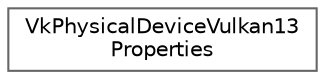digraph "类继承关系图"
{
 // LATEX_PDF_SIZE
  bgcolor="transparent";
  edge [fontname=Helvetica,fontsize=10,labelfontname=Helvetica,labelfontsize=10];
  node [fontname=Helvetica,fontsize=10,shape=box,height=0.2,width=0.4];
  rankdir="LR";
  Node0 [id="Node000000",label="VkPhysicalDeviceVulkan13\lProperties",height=0.2,width=0.4,color="grey40", fillcolor="white", style="filled",URL="$struct_vk_physical_device_vulkan13_properties.html",tooltip=" "];
}
